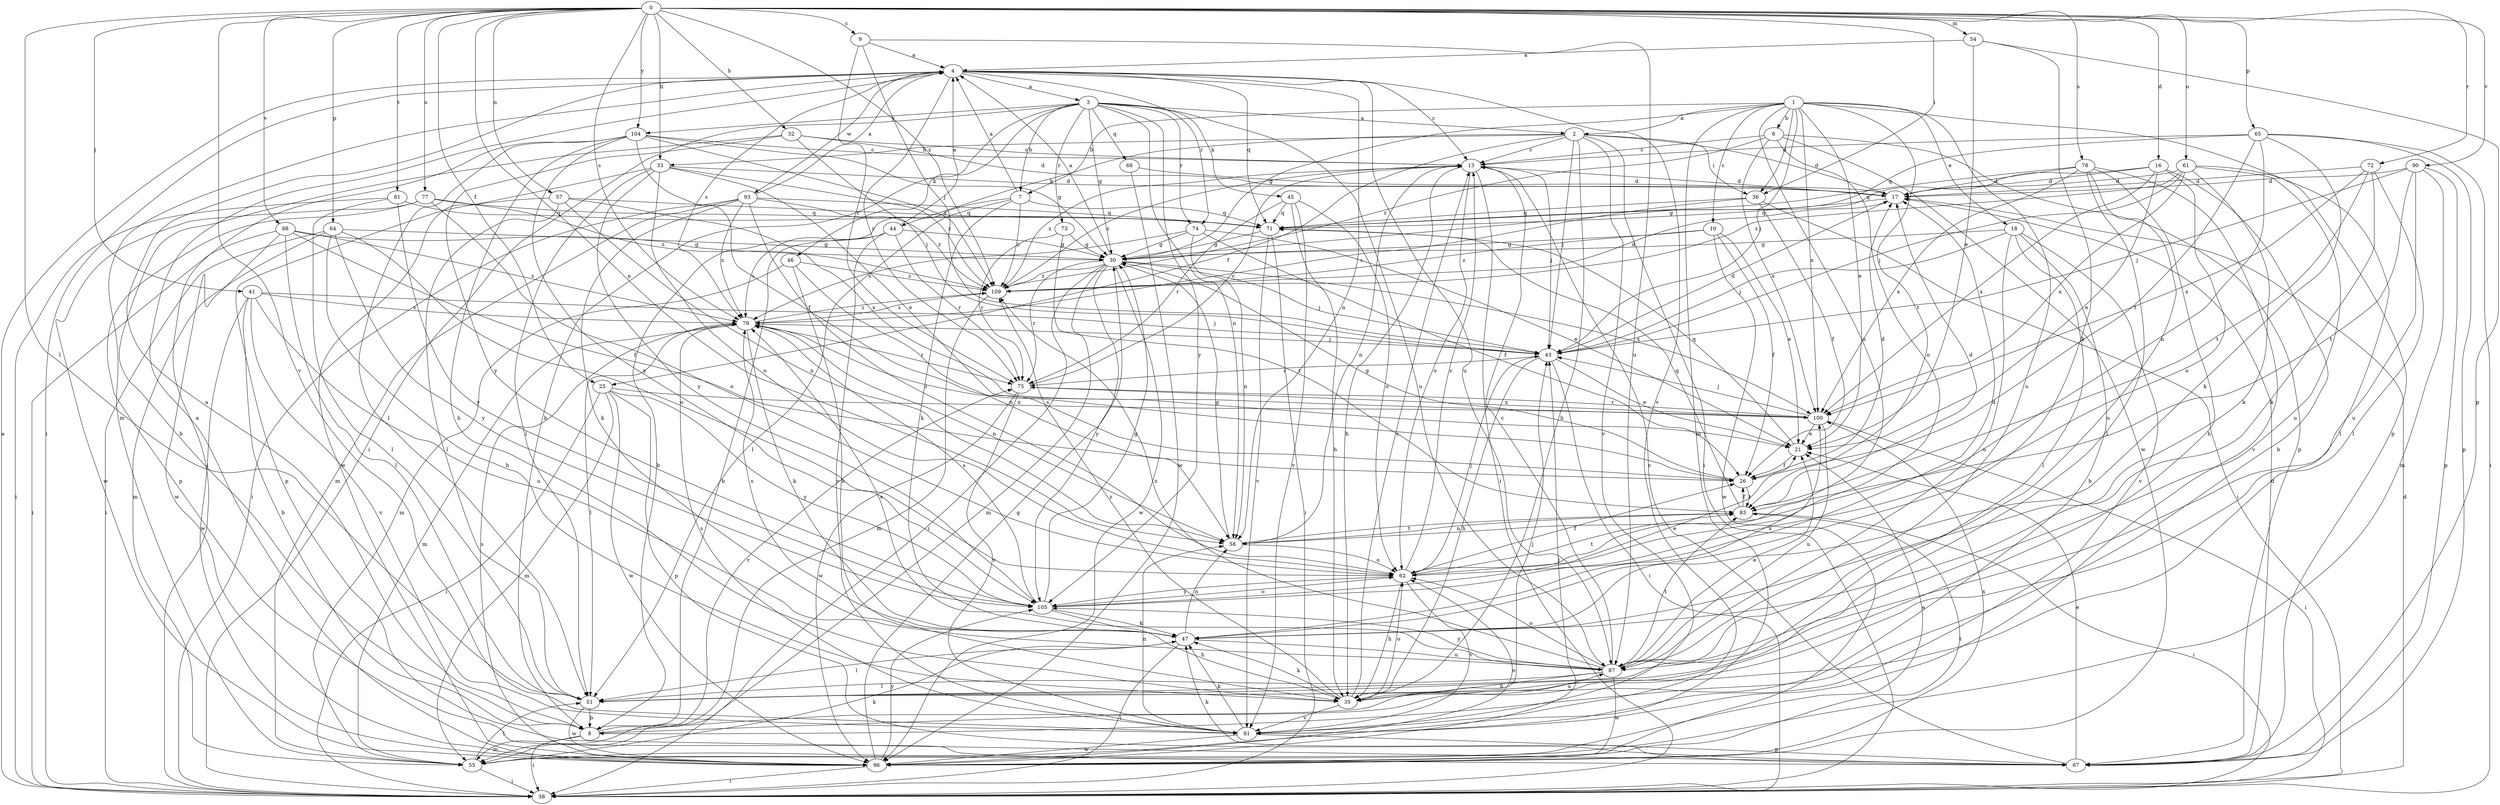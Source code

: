 strict digraph  {
0;
1;
2;
3;
4;
6;
7;
8;
9;
10;
13;
16;
17;
18;
21;
25;
26;
30;
32;
33;
35;
36;
38;
41;
43;
44;
45;
46;
47;
51;
54;
55;
57;
58;
61;
62;
64;
65;
67;
68;
71;
72;
73;
74;
75;
77;
78;
79;
81;
83;
87;
88;
90;
91;
93;
96;
100;
104;
105;
109;
0 -> 9  [label=c];
0 -> 16  [label=d];
0 -> 25  [label=f];
0 -> 32  [label=h];
0 -> 33  [label=h];
0 -> 36  [label=i];
0 -> 41  [label=j];
0 -> 51  [label=l];
0 -> 54  [label=m];
0 -> 57  [label=n];
0 -> 58  [label=n];
0 -> 61  [label=o];
0 -> 64  [label=p];
0 -> 65  [label=p];
0 -> 72  [label=r];
0 -> 77  [label=s];
0 -> 78  [label=s];
0 -> 79  [label=s];
0 -> 81  [label=t];
0 -> 88  [label=v];
0 -> 90  [label=v];
0 -> 91  [label=v];
0 -> 104  [label=y];
0 -> 109  [label=z];
1 -> 2  [label=a];
1 -> 6  [label=b];
1 -> 7  [label=b];
1 -> 10  [label=c];
1 -> 18  [label=e];
1 -> 21  [label=e];
1 -> 30  [label=g];
1 -> 36  [label=i];
1 -> 43  [label=j];
1 -> 55  [label=m];
1 -> 62  [label=o];
1 -> 67  [label=p];
1 -> 83  [label=t];
1 -> 87  [label=u];
1 -> 100  [label=x];
2 -> 13  [label=c];
2 -> 17  [label=d];
2 -> 25  [label=f];
2 -> 33  [label=h];
2 -> 35  [label=h];
2 -> 36  [label=i];
2 -> 38  [label=i];
2 -> 43  [label=j];
2 -> 44  [label=k];
2 -> 91  [label=v];
3 -> 2  [label=a];
3 -> 7  [label=b];
3 -> 8  [label=b];
3 -> 30  [label=g];
3 -> 38  [label=i];
3 -> 45  [label=k];
3 -> 46  [label=k];
3 -> 58  [label=n];
3 -> 68  [label=q];
3 -> 73  [label=r];
3 -> 74  [label=r];
3 -> 87  [label=u];
3 -> 104  [label=y];
3 -> 105  [label=y];
4 -> 3  [label=a];
4 -> 13  [label=c];
4 -> 38  [label=i];
4 -> 55  [label=m];
4 -> 58  [label=n];
4 -> 71  [label=q];
4 -> 74  [label=r];
4 -> 75  [label=r];
4 -> 79  [label=s];
4 -> 87  [label=u];
4 -> 91  [label=v];
4 -> 93  [label=w];
6 -> 13  [label=c];
6 -> 62  [label=o];
6 -> 67  [label=p];
6 -> 96  [label=w];
6 -> 100  [label=x];
6 -> 109  [label=z];
7 -> 4  [label=a];
7 -> 8  [label=b];
7 -> 47  [label=k];
7 -> 51  [label=l];
7 -> 71  [label=q];
7 -> 109  [label=z];
8 -> 4  [label=a];
8 -> 38  [label=i];
8 -> 43  [label=j];
8 -> 55  [label=m];
8 -> 75  [label=r];
9 -> 4  [label=a];
9 -> 43  [label=j];
9 -> 75  [label=r];
9 -> 87  [label=u];
10 -> 21  [label=e];
10 -> 26  [label=f];
10 -> 30  [label=g];
10 -> 96  [label=w];
10 -> 109  [label=z];
13 -> 17  [label=d];
13 -> 35  [label=h];
13 -> 38  [label=i];
13 -> 43  [label=j];
13 -> 58  [label=n];
13 -> 62  [label=o];
13 -> 109  [label=z];
16 -> 8  [label=b];
16 -> 17  [label=d];
16 -> 21  [label=e];
16 -> 30  [label=g];
16 -> 62  [label=o];
16 -> 100  [label=x];
17 -> 71  [label=q];
18 -> 8  [label=b];
18 -> 30  [label=g];
18 -> 43  [label=j];
18 -> 51  [label=l];
18 -> 87  [label=u];
18 -> 91  [label=v];
21 -> 26  [label=f];
21 -> 71  [label=q];
25 -> 38  [label=i];
25 -> 55  [label=m];
25 -> 67  [label=p];
25 -> 96  [label=w];
25 -> 100  [label=x];
25 -> 105  [label=y];
26 -> 17  [label=d];
26 -> 30  [label=g];
26 -> 79  [label=s];
26 -> 83  [label=t];
30 -> 4  [label=a];
30 -> 38  [label=i];
30 -> 43  [label=j];
30 -> 55  [label=m];
30 -> 75  [label=r];
30 -> 96  [label=w];
30 -> 100  [label=x];
30 -> 105  [label=y];
30 -> 109  [label=z];
32 -> 8  [label=b];
32 -> 13  [label=c];
32 -> 17  [label=d];
32 -> 43  [label=j];
32 -> 105  [label=y];
33 -> 17  [label=d];
33 -> 21  [label=e];
33 -> 51  [label=l];
33 -> 62  [label=o];
33 -> 96  [label=w];
33 -> 105  [label=y];
33 -> 109  [label=z];
35 -> 13  [label=c];
35 -> 47  [label=k];
35 -> 62  [label=o];
35 -> 87  [label=u];
35 -> 91  [label=v];
35 -> 109  [label=z];
36 -> 26  [label=f];
36 -> 38  [label=i];
36 -> 71  [label=q];
36 -> 79  [label=s];
38 -> 4  [label=a];
38 -> 17  [label=d];
41 -> 8  [label=b];
41 -> 43  [label=j];
41 -> 79  [label=s];
41 -> 87  [label=u];
41 -> 91  [label=v];
41 -> 96  [label=w];
43 -> 17  [label=d];
43 -> 21  [label=e];
43 -> 35  [label=h];
43 -> 38  [label=i];
43 -> 75  [label=r];
44 -> 4  [label=a];
44 -> 8  [label=b];
44 -> 30  [label=g];
44 -> 75  [label=r];
44 -> 79  [label=s];
44 -> 91  [label=v];
45 -> 35  [label=h];
45 -> 62  [label=o];
45 -> 71  [label=q];
45 -> 75  [label=r];
45 -> 91  [label=v];
46 -> 35  [label=h];
46 -> 55  [label=m];
46 -> 58  [label=n];
46 -> 109  [label=z];
47 -> 38  [label=i];
47 -> 51  [label=l];
47 -> 58  [label=n];
47 -> 79  [label=s];
47 -> 87  [label=u];
47 -> 100  [label=x];
51 -> 8  [label=b];
51 -> 96  [label=w];
54 -> 4  [label=a];
54 -> 21  [label=e];
54 -> 47  [label=k];
54 -> 67  [label=p];
55 -> 21  [label=e];
55 -> 38  [label=i];
55 -> 47  [label=k];
55 -> 51  [label=l];
57 -> 51  [label=l];
57 -> 58  [label=n];
57 -> 67  [label=p];
57 -> 71  [label=q];
57 -> 100  [label=x];
58 -> 30  [label=g];
58 -> 62  [label=o];
58 -> 83  [label=t];
61 -> 17  [label=d];
61 -> 43  [label=j];
61 -> 47  [label=k];
61 -> 51  [label=l];
61 -> 87  [label=u];
61 -> 100  [label=x];
61 -> 109  [label=z];
62 -> 13  [label=c];
62 -> 26  [label=f];
62 -> 35  [label=h];
62 -> 43  [label=j];
62 -> 83  [label=t];
62 -> 91  [label=v];
62 -> 105  [label=y];
64 -> 30  [label=g];
64 -> 35  [label=h];
64 -> 38  [label=i];
64 -> 55  [label=m];
64 -> 62  [label=o];
64 -> 105  [label=y];
65 -> 13  [label=c];
65 -> 26  [label=f];
65 -> 38  [label=i];
65 -> 47  [label=k];
65 -> 58  [label=n];
65 -> 67  [label=p];
65 -> 71  [label=q];
67 -> 13  [label=c];
67 -> 17  [label=d];
67 -> 21  [label=e];
67 -> 47  [label=k];
68 -> 17  [label=d];
68 -> 96  [label=w];
71 -> 30  [label=g];
71 -> 38  [label=i];
71 -> 91  [label=v];
72 -> 17  [label=d];
72 -> 47  [label=k];
72 -> 51  [label=l];
72 -> 83  [label=t];
72 -> 100  [label=x];
73 -> 30  [label=g];
73 -> 75  [label=r];
73 -> 83  [label=t];
74 -> 21  [label=e];
74 -> 26  [label=f];
74 -> 30  [label=g];
74 -> 58  [label=n];
74 -> 79  [label=s];
75 -> 13  [label=c];
75 -> 91  [label=v];
75 -> 96  [label=w];
75 -> 100  [label=x];
77 -> 62  [label=o];
77 -> 67  [label=p];
77 -> 71  [label=q];
77 -> 96  [label=w];
77 -> 109  [label=z];
78 -> 17  [label=d];
78 -> 35  [label=h];
78 -> 51  [label=l];
78 -> 71  [label=q];
78 -> 87  [label=u];
78 -> 91  [label=v];
78 -> 100  [label=x];
79 -> 43  [label=j];
79 -> 47  [label=k];
79 -> 51  [label=l];
79 -> 55  [label=m];
79 -> 58  [label=n];
79 -> 75  [label=r];
79 -> 109  [label=z];
81 -> 38  [label=i];
81 -> 51  [label=l];
81 -> 71  [label=q];
81 -> 105  [label=y];
83 -> 17  [label=d];
83 -> 26  [label=f];
83 -> 38  [label=i];
83 -> 58  [label=n];
83 -> 71  [label=q];
87 -> 13  [label=c];
87 -> 21  [label=e];
87 -> 35  [label=h];
87 -> 51  [label=l];
87 -> 62  [label=o];
87 -> 79  [label=s];
87 -> 83  [label=t];
87 -> 96  [label=w];
87 -> 105  [label=y];
87 -> 109  [label=z];
88 -> 26  [label=f];
88 -> 30  [label=g];
88 -> 38  [label=i];
88 -> 51  [label=l];
88 -> 79  [label=s];
88 -> 96  [label=w];
90 -> 17  [label=d];
90 -> 43  [label=j];
90 -> 55  [label=m];
90 -> 67  [label=p];
90 -> 83  [label=t];
90 -> 87  [label=u];
91 -> 47  [label=k];
91 -> 58  [label=n];
91 -> 67  [label=p];
91 -> 79  [label=s];
91 -> 96  [label=w];
93 -> 4  [label=a];
93 -> 38  [label=i];
93 -> 47  [label=k];
93 -> 55  [label=m];
93 -> 62  [label=o];
93 -> 71  [label=q];
93 -> 79  [label=s];
93 -> 109  [label=z];
96 -> 4  [label=a];
96 -> 30  [label=g];
96 -> 38  [label=i];
96 -> 43  [label=j];
96 -> 62  [label=o];
96 -> 79  [label=s];
96 -> 83  [label=t];
96 -> 100  [label=x];
96 -> 105  [label=y];
100 -> 21  [label=e];
100 -> 38  [label=i];
100 -> 43  [label=j];
100 -> 75  [label=r];
100 -> 87  [label=u];
104 -> 13  [label=c];
104 -> 26  [label=f];
104 -> 30  [label=g];
104 -> 35  [label=h];
104 -> 38  [label=i];
104 -> 51  [label=l];
104 -> 105  [label=y];
104 -> 109  [label=z];
105 -> 17  [label=d];
105 -> 21  [label=e];
105 -> 30  [label=g];
105 -> 35  [label=h];
105 -> 47  [label=k];
105 -> 62  [label=o];
105 -> 79  [label=s];
109 -> 13  [label=c];
109 -> 17  [label=d];
109 -> 55  [label=m];
109 -> 79  [label=s];
}
